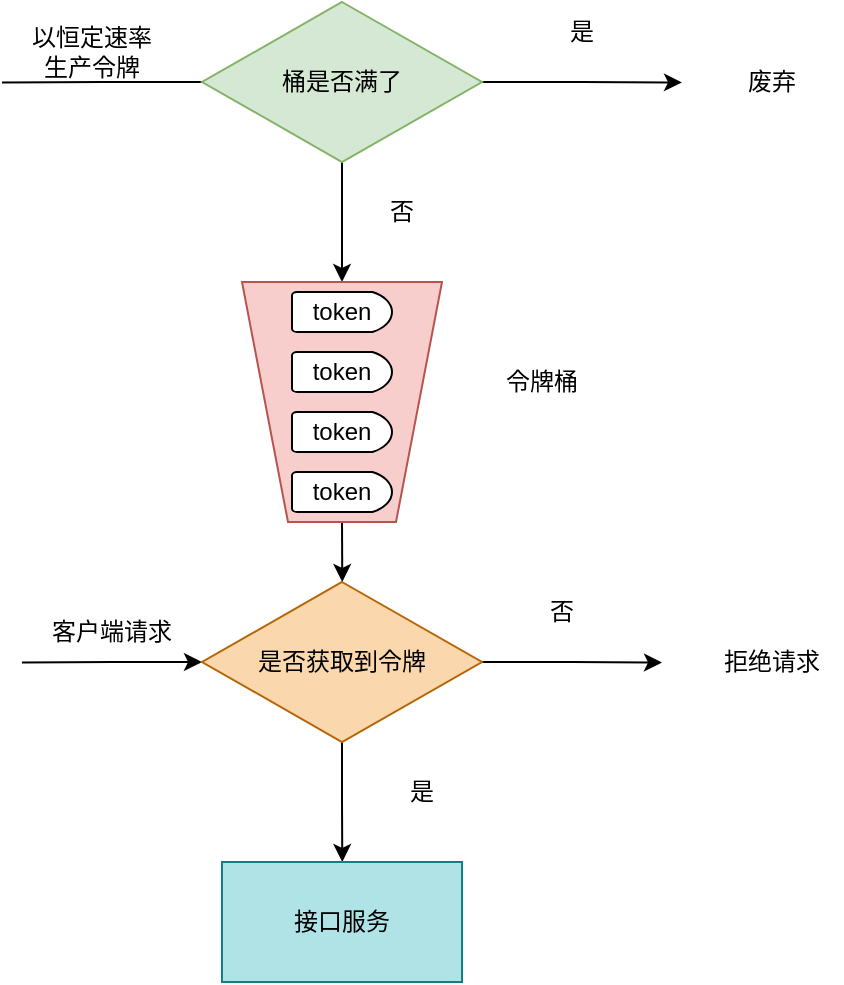<mxfile version="15.4.0" type="device"><diagram id="S-hWwfc2z_kHDMRbSN5k" name="第 1 页"><mxGraphModel dx="1008" dy="1474" grid="1" gridSize="10" guides="1" tooltips="1" connect="1" arrows="1" fold="1" page="0" pageScale="1" pageWidth="827" pageHeight="1169" math="0" shadow="0"><root><mxCell id="0"/><mxCell id="1" parent="0"/><mxCell id="annBE7h47kbsYVOpkxwh-2" style="edgeStyle=orthogonalEdgeStyle;rounded=0;orthogonalLoop=1;jettySize=auto;html=1;exitX=1;exitY=0.5;exitDx=0;exitDy=0;" edge="1" parent="1" source="annBE7h47kbsYVOpkxwh-1"><mxGeometry relative="1" as="geometry"><mxPoint x="480" y="-629.762" as="targetPoint"/></mxGeometry></mxCell><mxCell id="annBE7h47kbsYVOpkxwh-5" style="edgeStyle=orthogonalEdgeStyle;rounded=0;orthogonalLoop=1;jettySize=auto;html=1;exitX=0;exitY=0.5;exitDx=0;exitDy=0;endArrow=none;endFill=0;" edge="1" parent="1" source="annBE7h47kbsYVOpkxwh-1"><mxGeometry relative="1" as="geometry"><mxPoint x="140" y="-629.762" as="targetPoint"/></mxGeometry></mxCell><mxCell id="annBE7h47kbsYVOpkxwh-8" style="edgeStyle=orthogonalEdgeStyle;rounded=0;orthogonalLoop=1;jettySize=auto;html=1;exitX=0.5;exitY=1;exitDx=0;exitDy=0;entryX=0.5;entryY=0;entryDx=0;entryDy=0;endArrow=classic;endFill=1;" edge="1" parent="1" source="annBE7h47kbsYVOpkxwh-1" target="annBE7h47kbsYVOpkxwh-7"><mxGeometry relative="1" as="geometry"/></mxCell><mxCell id="annBE7h47kbsYVOpkxwh-1" value="桶是否满了" style="rhombus;whiteSpace=wrap;html=1;fillColor=#d5e8d4;strokeColor=#82b366;" vertex="1" parent="1"><mxGeometry x="240" y="-670" width="140" height="80" as="geometry"/></mxCell><mxCell id="annBE7h47kbsYVOpkxwh-3" value="是" style="text;html=1;strokeColor=none;fillColor=none;align=center;verticalAlign=middle;whiteSpace=wrap;rounded=0;" vertex="1" parent="1"><mxGeometry x="400" y="-670" width="60" height="30" as="geometry"/></mxCell><mxCell id="annBE7h47kbsYVOpkxwh-6" value="以恒定速率生产令牌" style="text;html=1;strokeColor=none;fillColor=none;align=center;verticalAlign=middle;whiteSpace=wrap;rounded=0;" vertex="1" parent="1"><mxGeometry x="150" y="-660" width="70" height="30" as="geometry"/></mxCell><mxCell id="annBE7h47kbsYVOpkxwh-15" style="edgeStyle=orthogonalEdgeStyle;rounded=0;orthogonalLoop=1;jettySize=auto;html=1;exitX=0.5;exitY=1;exitDx=0;exitDy=0;endArrow=classic;endFill=1;" edge="1" parent="1" source="annBE7h47kbsYVOpkxwh-7"><mxGeometry relative="1" as="geometry"><mxPoint x="310.143" y="-380" as="targetPoint"/></mxGeometry></mxCell><mxCell id="annBE7h47kbsYVOpkxwh-7" value="" style="verticalLabelPosition=middle;verticalAlign=middle;html=1;shape=trapezoid;perimeter=trapezoidPerimeter;whiteSpace=wrap;size=0.23;arcSize=10;flipV=1;labelPosition=center;align=center;fillColor=#f8cecc;strokeColor=#b85450;" vertex="1" parent="1"><mxGeometry x="260" y="-530" width="100" height="120" as="geometry"/></mxCell><mxCell id="annBE7h47kbsYVOpkxwh-10" value="token" style="strokeWidth=1;html=1;shape=mxgraph.flowchart.delay;whiteSpace=wrap;" vertex="1" parent="1"><mxGeometry x="285" y="-495" width="50" height="20" as="geometry"/></mxCell><mxCell id="annBE7h47kbsYVOpkxwh-11" value="token" style="strokeWidth=1;html=1;shape=mxgraph.flowchart.delay;whiteSpace=wrap;" vertex="1" parent="1"><mxGeometry x="285" y="-525" width="50" height="20" as="geometry"/></mxCell><mxCell id="annBE7h47kbsYVOpkxwh-12" value="token" style="strokeWidth=1;html=1;shape=mxgraph.flowchart.delay;whiteSpace=wrap;" vertex="1" parent="1"><mxGeometry x="285" y="-465" width="50" height="20" as="geometry"/></mxCell><mxCell id="annBE7h47kbsYVOpkxwh-13" value="token" style="strokeWidth=1;html=1;shape=mxgraph.flowchart.delay;whiteSpace=wrap;" vertex="1" parent="1"><mxGeometry x="285" y="-435" width="50" height="20" as="geometry"/></mxCell><mxCell id="annBE7h47kbsYVOpkxwh-14" value="废弃" style="text;html=1;strokeColor=none;fillColor=none;align=center;verticalAlign=middle;whiteSpace=wrap;rounded=0;" vertex="1" parent="1"><mxGeometry x="490" y="-645" width="70" height="30" as="geometry"/></mxCell><mxCell id="annBE7h47kbsYVOpkxwh-17" style="edgeStyle=orthogonalEdgeStyle;rounded=0;orthogonalLoop=1;jettySize=auto;html=1;exitX=0.5;exitY=1;exitDx=0;exitDy=0;endArrow=classic;endFill=1;" edge="1" parent="1" source="annBE7h47kbsYVOpkxwh-16"><mxGeometry relative="1" as="geometry"><mxPoint x="310.143" y="-240" as="targetPoint"/></mxGeometry></mxCell><mxCell id="annBE7h47kbsYVOpkxwh-19" style="edgeStyle=orthogonalEdgeStyle;rounded=0;orthogonalLoop=1;jettySize=auto;html=1;exitX=1;exitY=0.5;exitDx=0;exitDy=0;endArrow=classic;endFill=1;" edge="1" parent="1" source="annBE7h47kbsYVOpkxwh-16"><mxGeometry relative="1" as="geometry"><mxPoint x="470" y="-339.714" as="targetPoint"/></mxGeometry></mxCell><mxCell id="annBE7h47kbsYVOpkxwh-25" style="edgeStyle=orthogonalEdgeStyle;rounded=0;orthogonalLoop=1;jettySize=auto;html=1;exitX=0;exitY=0.5;exitDx=0;exitDy=0;endArrow=none;endFill=0;startArrow=classic;startFill=1;" edge="1" parent="1" source="annBE7h47kbsYVOpkxwh-16"><mxGeometry relative="1" as="geometry"><mxPoint x="150" y="-339.714" as="targetPoint"/></mxGeometry></mxCell><mxCell id="annBE7h47kbsYVOpkxwh-16" value="是否获取到令牌" style="rhombus;whiteSpace=wrap;html=1;fillColor=#fad7ac;strokeColor=#b46504;" vertex="1" parent="1"><mxGeometry x="240" y="-380" width="140" height="80" as="geometry"/></mxCell><mxCell id="annBE7h47kbsYVOpkxwh-18" value="接口服务" style="rounded=0;whiteSpace=wrap;html=1;strokeWidth=1;fillColor=#b0e3e6;strokeColor=#0e8088;" vertex="1" parent="1"><mxGeometry x="250" y="-240" width="120" height="60" as="geometry"/></mxCell><mxCell id="annBE7h47kbsYVOpkxwh-20" value="拒绝请求" style="text;html=1;strokeColor=none;fillColor=none;align=center;verticalAlign=middle;whiteSpace=wrap;rounded=0;" vertex="1" parent="1"><mxGeometry x="490" y="-355" width="70" height="30" as="geometry"/></mxCell><mxCell id="annBE7h47kbsYVOpkxwh-21" value="否" style="text;html=1;strokeColor=none;fillColor=none;align=center;verticalAlign=middle;whiteSpace=wrap;rounded=0;" vertex="1" parent="1"><mxGeometry x="310" y="-580" width="60" height="30" as="geometry"/></mxCell><mxCell id="annBE7h47kbsYVOpkxwh-22" value="是" style="text;html=1;strokeColor=none;fillColor=none;align=center;verticalAlign=middle;whiteSpace=wrap;rounded=0;" vertex="1" parent="1"><mxGeometry x="320" y="-290" width="60" height="30" as="geometry"/></mxCell><mxCell id="annBE7h47kbsYVOpkxwh-23" value="否" style="text;html=1;strokeColor=none;fillColor=none;align=center;verticalAlign=middle;whiteSpace=wrap;rounded=0;" vertex="1" parent="1"><mxGeometry x="390" y="-380" width="60" height="30" as="geometry"/></mxCell><mxCell id="annBE7h47kbsYVOpkxwh-24" value="令牌桶" style="text;html=1;strokeColor=none;fillColor=none;align=center;verticalAlign=middle;whiteSpace=wrap;rounded=0;" vertex="1" parent="1"><mxGeometry x="380" y="-495" width="60" height="30" as="geometry"/></mxCell><mxCell id="annBE7h47kbsYVOpkxwh-26" value="客户端请求" style="text;html=1;strokeColor=none;fillColor=none;align=center;verticalAlign=middle;whiteSpace=wrap;rounded=0;" vertex="1" parent="1"><mxGeometry x="160" y="-370" width="70" height="30" as="geometry"/></mxCell></root></mxGraphModel></diagram></mxfile>